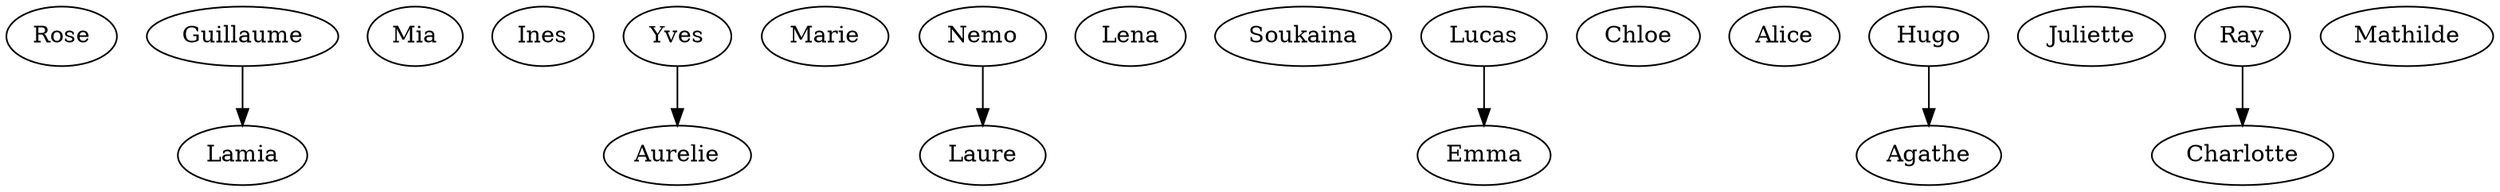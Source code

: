 strict digraph G {
  Rose;
  Lamia;
  Mia;
  Guillaume;
  Ines;
  Yves;
  Aurelie;
  Marie;
  Laure;
  Lena;
  Soukaina;
  Nemo;
  Lucas;
  Chloe;
  Aurelie;
  Emma;
  Alice;
  Agathe;
  Juliette;
  Hugo;
  Ray;
  Charlotte;
  Laure;
  Mathilde;
  Guillaume -> Lamia;
  Yves -> Aurelie;
  Nemo -> Laure;
  Lucas -> Emma;
  Hugo -> Agathe;
  Ray -> Charlotte;
}
